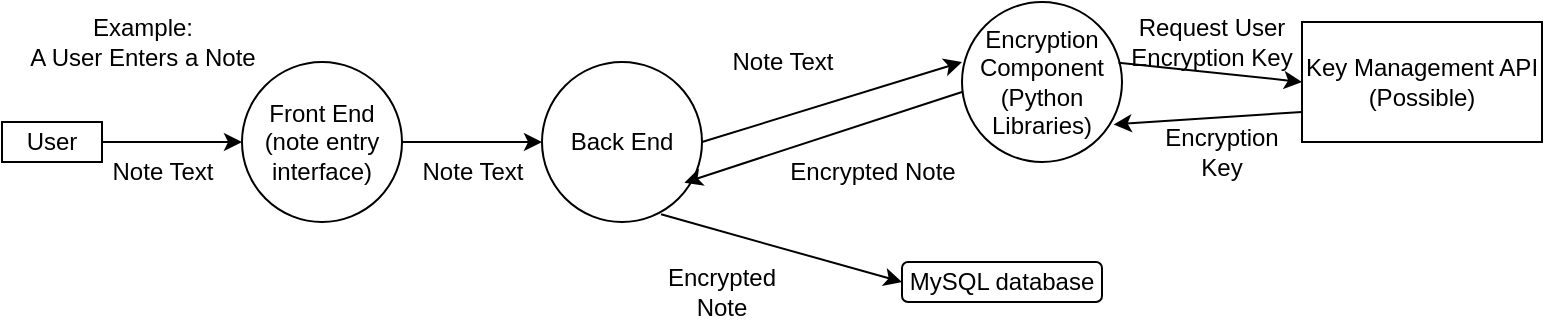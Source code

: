 <mxfile version="26.1.0">
  <diagram name="Page-1" id="rPpiHIoaBsZmksp-OnYg">
    <mxGraphModel dx="1195" dy="743" grid="1" gridSize="10" guides="1" tooltips="1" connect="1" arrows="1" fold="1" page="1" pageScale="1" pageWidth="850" pageHeight="1100" math="0" shadow="0">
      <root>
        <mxCell id="0" />
        <mxCell id="1" parent="0" />
        <mxCell id="CkiuJ2fdXJ0VBb8FBs4h-1" value="Example:&lt;div&gt;A User Enters a Note&lt;/div&gt;" style="text;html=1;align=center;verticalAlign=middle;resizable=0;points=[];autosize=1;strokeColor=none;fillColor=none;" vertex="1" parent="1">
          <mxGeometry width="140" height="40" as="geometry" />
        </mxCell>
        <mxCell id="CkiuJ2fdXJ0VBb8FBs4h-2" value="User" style="rounded=0;whiteSpace=wrap;html=1;" vertex="1" parent="1">
          <mxGeometry y="60" width="50" height="20" as="geometry" />
        </mxCell>
        <mxCell id="CkiuJ2fdXJ0VBb8FBs4h-3" value="" style="endArrow=classic;html=1;rounded=0;" edge="1" parent="1">
          <mxGeometry width="50" height="50" relative="1" as="geometry">
            <mxPoint x="50" y="70" as="sourcePoint" />
            <mxPoint x="120" y="70" as="targetPoint" />
          </mxGeometry>
        </mxCell>
        <mxCell id="CkiuJ2fdXJ0VBb8FBs4h-5" value="Note Text" style="text;html=1;align=center;verticalAlign=middle;resizable=0;points=[];autosize=1;strokeColor=none;fillColor=none;" vertex="1" parent="1">
          <mxGeometry x="45" y="70" width="70" height="30" as="geometry" />
        </mxCell>
        <mxCell id="CkiuJ2fdXJ0VBb8FBs4h-6" value="Front End&lt;div&gt;(note entry interface)&lt;/div&gt;" style="ellipse;whiteSpace=wrap;html=1;aspect=fixed;" vertex="1" parent="1">
          <mxGeometry x="120" y="30" width="80" height="80" as="geometry" />
        </mxCell>
        <mxCell id="CkiuJ2fdXJ0VBb8FBs4h-7" value="Back End" style="ellipse;whiteSpace=wrap;html=1;aspect=fixed;" vertex="1" parent="1">
          <mxGeometry x="270" y="30" width="80" height="80" as="geometry" />
        </mxCell>
        <mxCell id="CkiuJ2fdXJ0VBb8FBs4h-8" value="" style="endArrow=classic;html=1;rounded=0;exitX=1;exitY=0.5;exitDx=0;exitDy=0;entryX=0;entryY=0.5;entryDx=0;entryDy=0;" edge="1" parent="1" source="CkiuJ2fdXJ0VBb8FBs4h-6" target="CkiuJ2fdXJ0VBb8FBs4h-7">
          <mxGeometry width="50" height="50" relative="1" as="geometry">
            <mxPoint x="210" y="110" as="sourcePoint" />
            <mxPoint x="260" y="60" as="targetPoint" />
          </mxGeometry>
        </mxCell>
        <mxCell id="CkiuJ2fdXJ0VBb8FBs4h-9" value="Note Text" style="text;html=1;align=center;verticalAlign=middle;resizable=0;points=[];autosize=1;strokeColor=none;fillColor=none;" vertex="1" parent="1">
          <mxGeometry x="200" y="70" width="70" height="30" as="geometry" />
        </mxCell>
        <mxCell id="CkiuJ2fdXJ0VBb8FBs4h-10" value="MySQL database" style="rounded=1;whiteSpace=wrap;html=1;" vertex="1" parent="1">
          <mxGeometry x="450" y="130" width="100" height="20" as="geometry" />
        </mxCell>
        <mxCell id="CkiuJ2fdXJ0VBb8FBs4h-13" value="" style="endArrow=classic;html=1;rounded=0;entryX=0;entryY=0.5;entryDx=0;entryDy=0;exitX=1;exitY=0.5;exitDx=0;exitDy=0;" edge="1" parent="1" source="CkiuJ2fdXJ0VBb8FBs4h-7">
          <mxGeometry width="50" height="50" relative="1" as="geometry">
            <mxPoint x="410" y="280" as="sourcePoint" />
            <mxPoint x="480" y="30" as="targetPoint" />
          </mxGeometry>
        </mxCell>
        <mxCell id="CkiuJ2fdXJ0VBb8FBs4h-14" value="Note Text" style="text;html=1;align=center;verticalAlign=middle;resizable=0;points=[];autosize=1;strokeColor=none;fillColor=none;" vertex="1" parent="1">
          <mxGeometry x="355" y="15" width="70" height="30" as="geometry" />
        </mxCell>
        <mxCell id="CkiuJ2fdXJ0VBb8FBs4h-15" value="" style="endArrow=classic;html=1;rounded=0;entryX=0.89;entryY=0.754;entryDx=0;entryDy=0;entryPerimeter=0;exitX=0;exitY=0.75;exitDx=0;exitDy=0;" edge="1" parent="1" target="CkiuJ2fdXJ0VBb8FBs4h-7">
          <mxGeometry width="50" height="50" relative="1" as="geometry">
            <mxPoint x="480" y="45" as="sourcePoint" />
            <mxPoint x="460" y="230" as="targetPoint" />
          </mxGeometry>
        </mxCell>
        <mxCell id="CkiuJ2fdXJ0VBb8FBs4h-16" value="Encrypted Note" style="text;html=1;align=center;verticalAlign=middle;resizable=0;points=[];autosize=1;strokeColor=none;fillColor=none;" vertex="1" parent="1">
          <mxGeometry x="380" y="70" width="110" height="30" as="geometry" />
        </mxCell>
        <mxCell id="CkiuJ2fdXJ0VBb8FBs4h-17" value="" style="endArrow=classic;html=1;rounded=0;exitX=0.744;exitY=0.952;exitDx=0;exitDy=0;exitPerimeter=0;entryX=0;entryY=0.5;entryDx=0;entryDy=0;" edge="1" parent="1" source="CkiuJ2fdXJ0VBb8FBs4h-7" target="CkiuJ2fdXJ0VBb8FBs4h-10">
          <mxGeometry width="50" height="50" relative="1" as="geometry">
            <mxPoint x="410" y="280" as="sourcePoint" />
            <mxPoint x="460" y="230" as="targetPoint" />
          </mxGeometry>
        </mxCell>
        <mxCell id="CkiuJ2fdXJ0VBb8FBs4h-18" value="Encrypted Note" style="text;html=1;align=center;verticalAlign=middle;whiteSpace=wrap;rounded=0;" vertex="1" parent="1">
          <mxGeometry x="330" y="130" width="60" height="30" as="geometry" />
        </mxCell>
        <mxCell id="CkiuJ2fdXJ0VBb8FBs4h-21" value="Key Management API (Possible)" style="rounded=0;whiteSpace=wrap;html=1;" vertex="1" parent="1">
          <mxGeometry x="650" y="10" width="120" height="60" as="geometry" />
        </mxCell>
        <mxCell id="CkiuJ2fdXJ0VBb8FBs4h-22" value="Encryption Component (Python Libraries)" style="ellipse;whiteSpace=wrap;html=1;aspect=fixed;" vertex="1" parent="1">
          <mxGeometry x="480" width="80" height="80" as="geometry" />
        </mxCell>
        <mxCell id="CkiuJ2fdXJ0VBb8FBs4h-23" value="" style="endArrow=classic;html=1;rounded=0;entryX=0.948;entryY=0.765;entryDx=0;entryDy=0;entryPerimeter=0;exitX=0;exitY=0.75;exitDx=0;exitDy=0;" edge="1" parent="1" source="CkiuJ2fdXJ0VBb8FBs4h-21" target="CkiuJ2fdXJ0VBb8FBs4h-22">
          <mxGeometry width="50" height="50" relative="1" as="geometry">
            <mxPoint x="660" y="340" as="sourcePoint" />
            <mxPoint x="710" y="290" as="targetPoint" />
          </mxGeometry>
        </mxCell>
        <mxCell id="CkiuJ2fdXJ0VBb8FBs4h-24" value="Encryption Key" style="text;html=1;align=center;verticalAlign=middle;whiteSpace=wrap;rounded=0;" vertex="1" parent="1">
          <mxGeometry x="580" y="60" width="60" height="30" as="geometry" />
        </mxCell>
        <mxCell id="CkiuJ2fdXJ0VBb8FBs4h-25" value="" style="endArrow=classic;html=1;rounded=0;entryX=0;entryY=0.5;entryDx=0;entryDy=0;exitX=0.979;exitY=0.379;exitDx=0;exitDy=0;exitPerimeter=0;" edge="1" parent="1" source="CkiuJ2fdXJ0VBb8FBs4h-22" target="CkiuJ2fdXJ0VBb8FBs4h-21">
          <mxGeometry width="50" height="50" relative="1" as="geometry">
            <mxPoint x="660" y="340" as="sourcePoint" />
            <mxPoint x="710" y="290" as="targetPoint" />
          </mxGeometry>
        </mxCell>
        <mxCell id="CkiuJ2fdXJ0VBb8FBs4h-26" value="Request User Encryption Key" style="text;html=1;align=center;verticalAlign=middle;whiteSpace=wrap;rounded=0;" vertex="1" parent="1">
          <mxGeometry x="560" y="10" width="90" height="20" as="geometry" />
        </mxCell>
      </root>
    </mxGraphModel>
  </diagram>
</mxfile>
